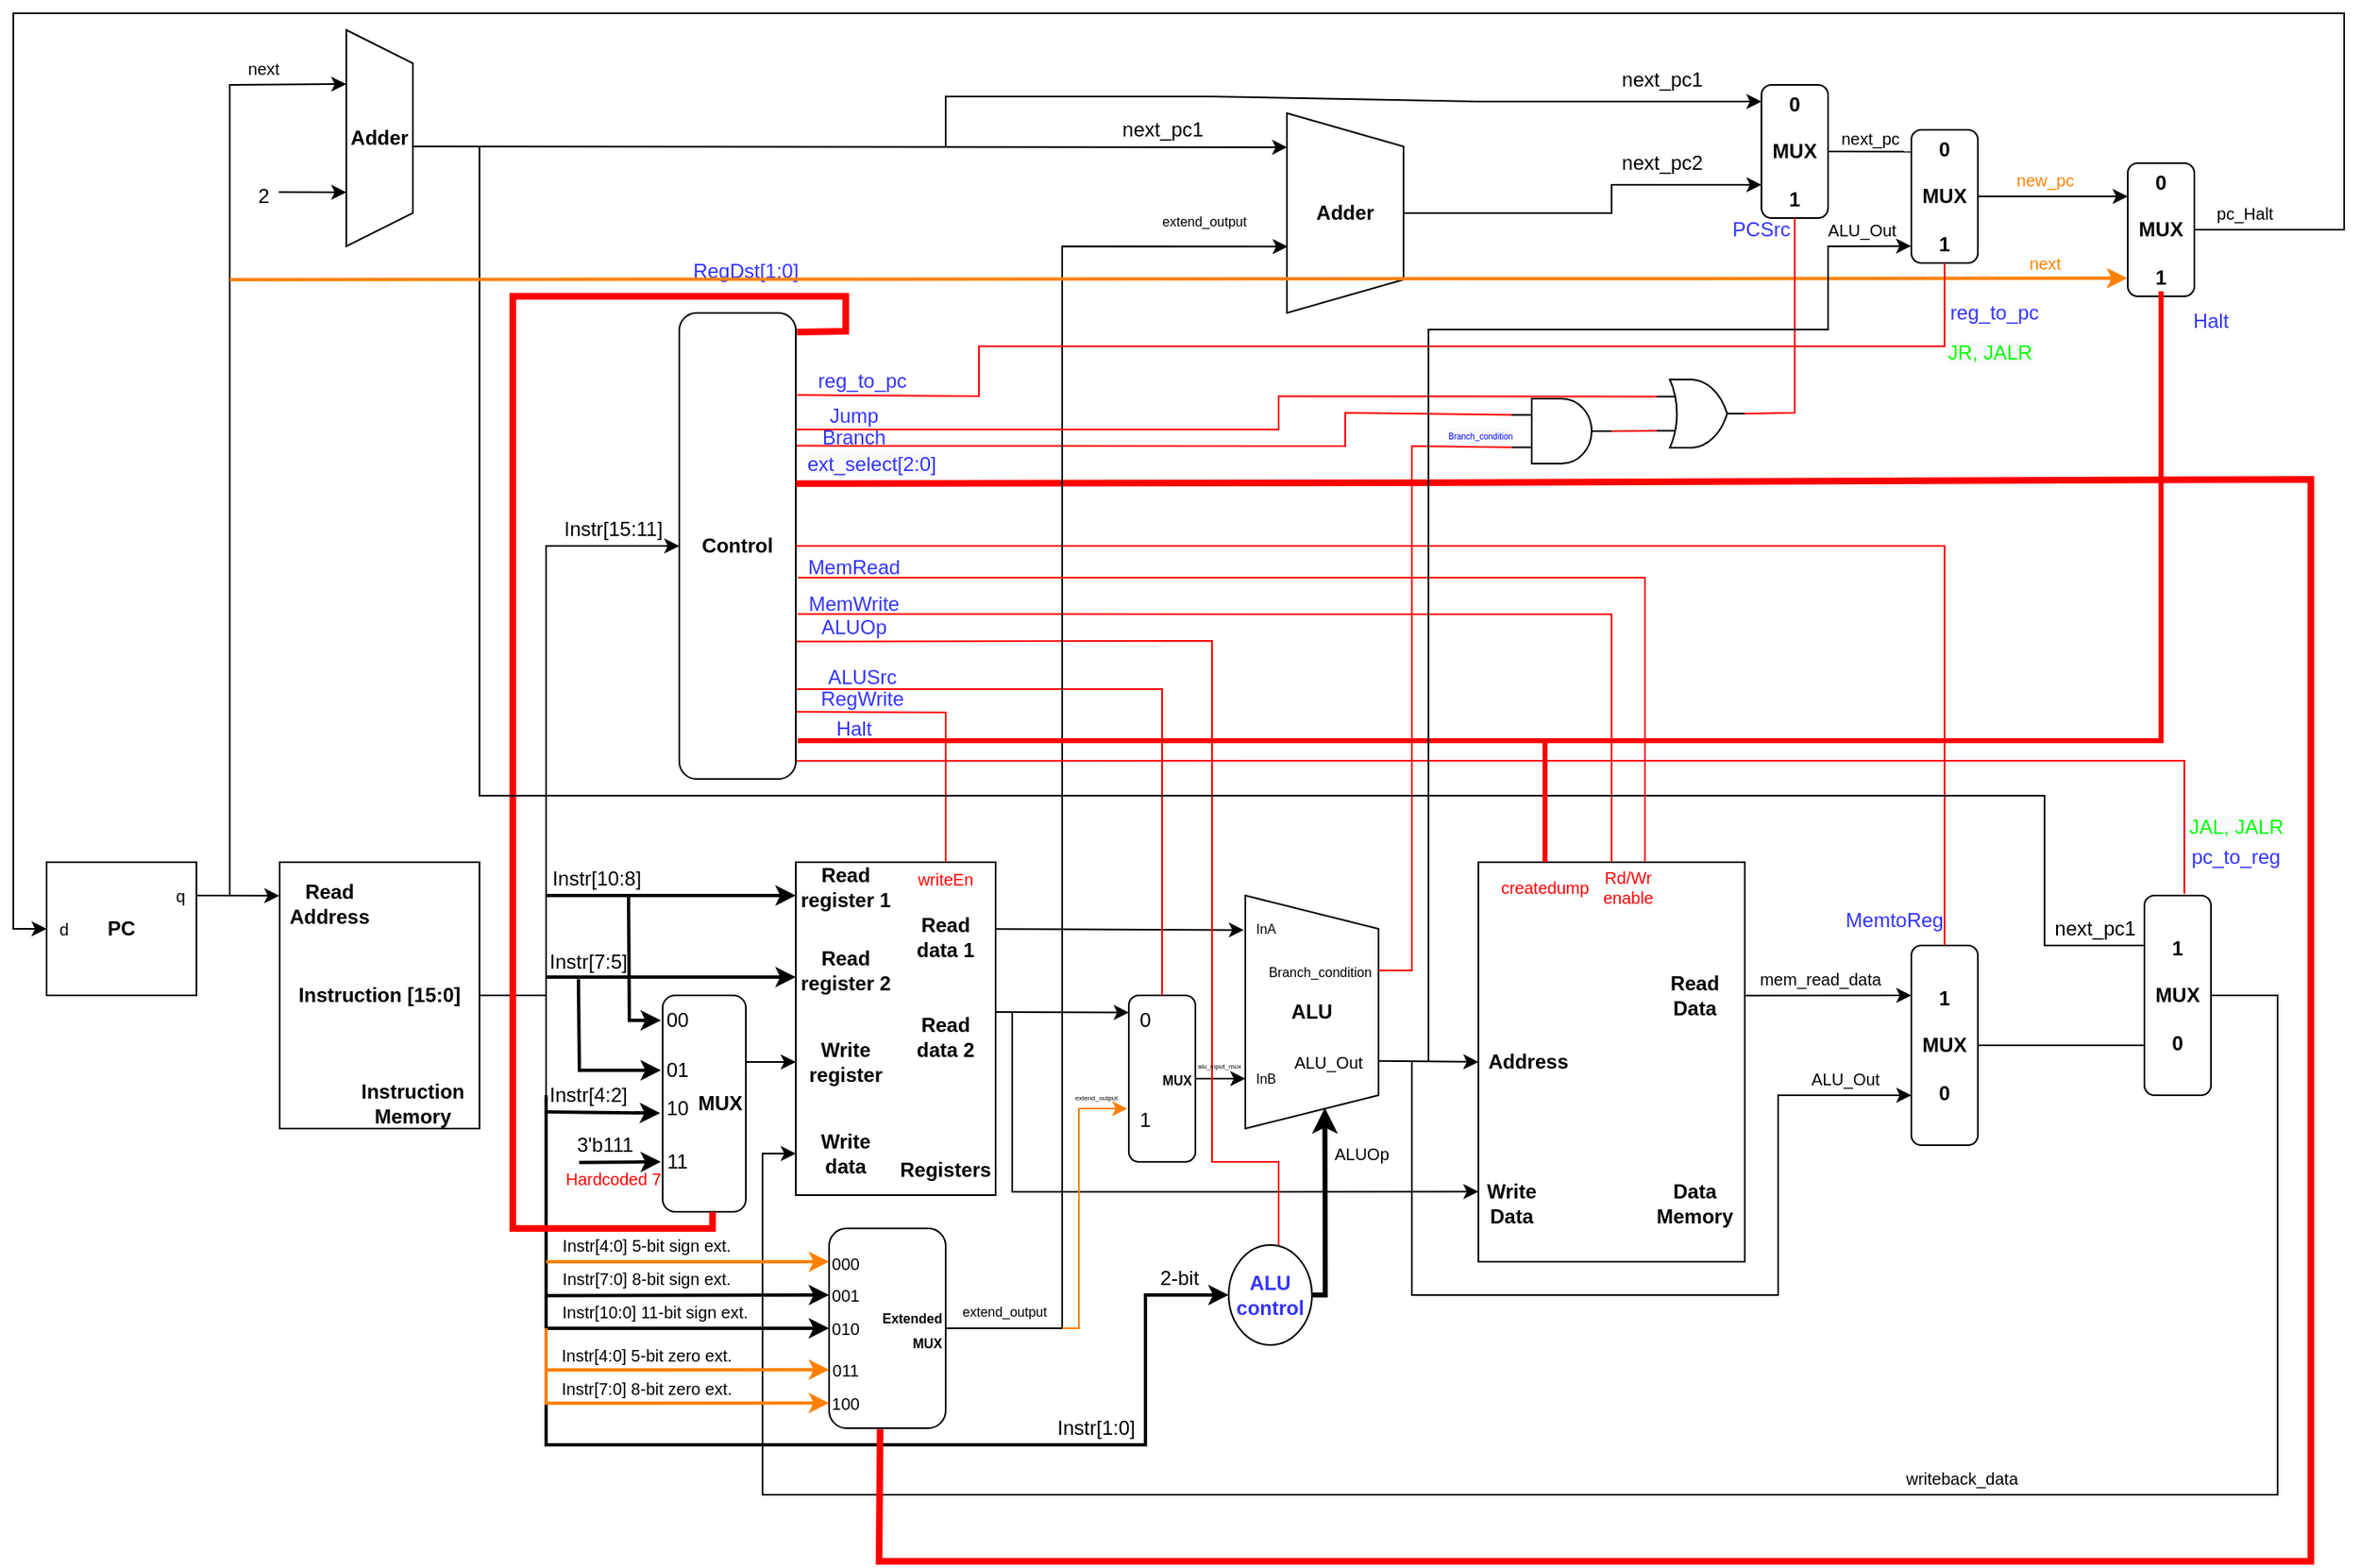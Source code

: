 <mxfile version="16.6.2" type="github">
  <diagram id="SkxraVbUGuq4kk6GJNFl" name="Page-1">
    <mxGraphModel dx="384" dy="334" grid="1" gridSize="10" guides="1" tooltips="1" connect="1" arrows="1" fold="1" page="1" pageScale="1" pageWidth="1654" pageHeight="2336" math="0" shadow="0">
      <root>
        <mxCell id="0" />
        <mxCell id="1" parent="0" />
        <mxCell id="D2aL-8vGZF4OzInYIoLL-1" value="&lt;b&gt;PC&lt;/b&gt;" style="rounded=0;whiteSpace=wrap;html=1;" parent="1" vertex="1">
          <mxGeometry x="60" y="530" width="90" height="80" as="geometry" />
        </mxCell>
        <mxCell id="D2aL-8vGZF4OzInYIoLL-2" value="&lt;b&gt;Instruction [15:0]&lt;/b&gt;" style="rounded=0;whiteSpace=wrap;html=1;" parent="1" vertex="1">
          <mxGeometry x="200" y="530" width="120" height="160" as="geometry" />
        </mxCell>
        <mxCell id="D2aL-8vGZF4OzInYIoLL-3" value="&lt;b&gt;Read Address&lt;/b&gt;" style="text;html=1;strokeColor=none;fillColor=none;align=center;verticalAlign=middle;whiteSpace=wrap;rounded=0;" parent="1" vertex="1">
          <mxGeometry x="200" y="540" width="60" height="30" as="geometry" />
        </mxCell>
        <mxCell id="D2aL-8vGZF4OzInYIoLL-5" value="" style="endArrow=classic;html=1;rounded=0;exitX=1;exitY=0.25;exitDx=0;exitDy=0;entryX=-0.002;entryY=0.126;entryDx=0;entryDy=0;entryPerimeter=0;" parent="1" source="D2aL-8vGZF4OzInYIoLL-1" target="D2aL-8vGZF4OzInYIoLL-2" edge="1">
          <mxGeometry width="50" height="50" relative="1" as="geometry">
            <mxPoint x="160" y="520" as="sourcePoint" />
            <mxPoint x="210" y="470" as="targetPoint" />
          </mxGeometry>
        </mxCell>
        <mxCell id="D2aL-8vGZF4OzInYIoLL-8" value="&lt;b&gt;Adder&lt;/b&gt;" style="shape=trapezoid;perimeter=trapezoidPerimeter;whiteSpace=wrap;html=1;fixedSize=1;direction=south;" parent="1" vertex="1">
          <mxGeometry x="240" y="30" width="40" height="130" as="geometry" />
        </mxCell>
        <mxCell id="D2aL-8vGZF4OzInYIoLL-10" value="" style="endArrow=classic;html=1;rounded=0;entryX=0.25;entryY=1;entryDx=0;entryDy=0;" parent="1" target="D2aL-8vGZF4OzInYIoLL-8" edge="1">
          <mxGeometry width="50" height="50" relative="1" as="geometry">
            <mxPoint x="170" y="550" as="sourcePoint" />
            <mxPoint x="200" y="60" as="targetPoint" />
            <Array as="points">
              <mxPoint x="170" y="63" />
            </Array>
          </mxGeometry>
        </mxCell>
        <mxCell id="D2aL-8vGZF4OzInYIoLL-11" value="" style="endArrow=classic;html=1;rounded=0;entryX=0.75;entryY=1;entryDx=0;entryDy=0;exitX=0.974;exitY=0.371;exitDx=0;exitDy=0;exitPerimeter=0;" parent="1" source="D2aL-8vGZF4OzInYIoLL-33" target="D2aL-8vGZF4OzInYIoLL-8" edge="1">
          <mxGeometry width="50" height="50" relative="1" as="geometry">
            <mxPoint x="200" y="140" as="sourcePoint" />
            <mxPoint x="240" y="90" as="targetPoint" />
          </mxGeometry>
        </mxCell>
        <mxCell id="D2aL-8vGZF4OzInYIoLL-13" value="&lt;b&gt;Adder&lt;/b&gt;" style="shape=trapezoid;perimeter=trapezoidPerimeter;whiteSpace=wrap;html=1;fixedSize=1;direction=south;" parent="1" vertex="1">
          <mxGeometry x="805" y="80" width="70" height="120" as="geometry" />
        </mxCell>
        <mxCell id="D2aL-8vGZF4OzInYIoLL-16" value="" style="rounded=0;whiteSpace=wrap;html=1;" parent="1" vertex="1">
          <mxGeometry x="510" y="530" width="120" height="200" as="geometry" />
        </mxCell>
        <mxCell id="D2aL-8vGZF4OzInYIoLL-20" value="" style="edgeStyle=orthogonalEdgeStyle;rounded=0;orthogonalLoop=1;jettySize=auto;html=1;" parent="1" source="D2aL-8vGZF4OzInYIoLL-19" edge="1">
          <mxGeometry relative="1" as="geometry">
            <mxPoint x="510" y="650" as="targetPoint" />
            <Array as="points">
              <mxPoint x="510" y="650" />
              <mxPoint x="510" y="650" />
            </Array>
          </mxGeometry>
        </mxCell>
        <mxCell id="D2aL-8vGZF4OzInYIoLL-19" value="&lt;b&gt;MUX&lt;/b&gt;" style="rounded=1;whiteSpace=wrap;html=1;align=right;" parent="1" vertex="1">
          <mxGeometry x="430" y="610" width="50" height="130" as="geometry" />
        </mxCell>
        <mxCell id="D2aL-8vGZF4OzInYIoLL-21" value="&lt;b&gt;Read&lt;br&gt;register 1&lt;/b&gt;" style="text;html=1;strokeColor=none;fillColor=none;align=center;verticalAlign=middle;whiteSpace=wrap;rounded=0;" parent="1" vertex="1">
          <mxGeometry x="510" y="530" width="60" height="30" as="geometry" />
        </mxCell>
        <mxCell id="D2aL-8vGZF4OzInYIoLL-22" value="&lt;b&gt;Read&lt;br&gt;register 2&lt;/b&gt;" style="text;html=1;strokeColor=none;fillColor=none;align=center;verticalAlign=middle;whiteSpace=wrap;rounded=0;" parent="1" vertex="1">
          <mxGeometry x="510" y="580" width="60" height="30" as="geometry" />
        </mxCell>
        <mxCell id="D2aL-8vGZF4OzInYIoLL-23" value="&lt;b&gt;Write&lt;br&gt;register&lt;/b&gt;" style="text;html=1;strokeColor=none;fillColor=none;align=center;verticalAlign=middle;whiteSpace=wrap;rounded=0;" parent="1" vertex="1">
          <mxGeometry x="510" y="635" width="60" height="30" as="geometry" />
        </mxCell>
        <mxCell id="D2aL-8vGZF4OzInYIoLL-24" value="&lt;b&gt;Write&lt;br&gt;data&lt;/b&gt;" style="text;html=1;strokeColor=none;fillColor=none;align=center;verticalAlign=middle;whiteSpace=wrap;rounded=0;" parent="1" vertex="1">
          <mxGeometry x="510" y="690" width="60" height="30" as="geometry" />
        </mxCell>
        <mxCell id="D2aL-8vGZF4OzInYIoLL-25" value="&lt;b&gt;Read&lt;br&gt;data 1&lt;/b&gt;" style="text;html=1;strokeColor=none;fillColor=none;align=center;verticalAlign=middle;whiteSpace=wrap;rounded=0;" parent="1" vertex="1">
          <mxGeometry x="570" y="560" width="60" height="30" as="geometry" />
        </mxCell>
        <mxCell id="D2aL-8vGZF4OzInYIoLL-26" value="&lt;b&gt;Read&lt;br&gt;data 2&lt;/b&gt;" style="text;html=1;strokeColor=none;fillColor=none;align=center;verticalAlign=middle;whiteSpace=wrap;rounded=0;" parent="1" vertex="1">
          <mxGeometry x="570" y="620" width="60" height="30" as="geometry" />
        </mxCell>
        <mxCell id="D2aL-8vGZF4OzInYIoLL-27" value="" style="endArrow=classic;html=1;rounded=0;strokeWidth=2;" parent="1" edge="1">
          <mxGeometry width="50" height="50" relative="1" as="geometry">
            <mxPoint x="360" y="599" as="sourcePoint" />
            <mxPoint x="510" y="599" as="targetPoint" />
          </mxGeometry>
        </mxCell>
        <mxCell id="D2aL-8vGZF4OzInYIoLL-29" value="" style="endArrow=classic;html=1;rounded=0;strokeWidth=2;" parent="1" edge="1">
          <mxGeometry width="50" height="50" relative="1" as="geometry">
            <mxPoint x="360" y="550" as="sourcePoint" />
            <mxPoint x="510" y="550" as="targetPoint" />
          </mxGeometry>
        </mxCell>
        <mxCell id="D2aL-8vGZF4OzInYIoLL-31" value="" style="endArrow=classic;html=1;rounded=0;exitX=0.407;exitY=1.011;exitDx=0;exitDy=0;exitPerimeter=0;entryX=0;entryY=0.5;entryDx=0;entryDy=0;strokeWidth=2;" parent="1" source="LbNy0hjY0bx5_HIMweCS-8" target="NXMQiPNKf7QnB8roLyeD-10" edge="1">
          <mxGeometry width="50" height="50" relative="1" as="geometry">
            <mxPoint x="381.02" y="599.16" as="sourcePoint" />
            <mxPoint x="420" y="623" as="targetPoint" />
            <Array as="points">
              <mxPoint x="380" y="655" />
            </Array>
          </mxGeometry>
        </mxCell>
        <mxCell id="D2aL-8vGZF4OzInYIoLL-32" value="" style="endArrow=classic;html=1;rounded=0;entryX=-0.023;entryY=0.629;entryDx=0;entryDy=0;strokeWidth=2;entryPerimeter=0;" parent="1" target="NXMQiPNKf7QnB8roLyeD-11" edge="1">
          <mxGeometry width="50" height="50" relative="1" as="geometry">
            <mxPoint x="360" y="680" as="sourcePoint" />
            <mxPoint x="420" y="656" as="targetPoint" />
          </mxGeometry>
        </mxCell>
        <mxCell id="D2aL-8vGZF4OzInYIoLL-33" value="2" style="text;html=1;align=center;verticalAlign=middle;resizable=0;points=[];autosize=1;strokeColor=none;fillColor=none;" parent="1" vertex="1">
          <mxGeometry x="180" y="120" width="20" height="20" as="geometry" />
        </mxCell>
        <mxCell id="D2aL-8vGZF4OzInYIoLL-34" value="&lt;b&gt;0&lt;br&gt;&lt;br&gt;MUX&lt;br&gt;&lt;br&gt;1&lt;/b&gt;" style="rounded=1;whiteSpace=wrap;html=1;" parent="1" vertex="1">
          <mxGeometry x="1090" y="63" width="40" height="80" as="geometry" />
        </mxCell>
        <mxCell id="D2aL-8vGZF4OzInYIoLL-36" value="" style="endArrow=classic;html=1;rounded=0;entryX=0;entryY=0.125;entryDx=0;entryDy=0;entryPerimeter=0;" parent="1" target="D2aL-8vGZF4OzInYIoLL-34" edge="1">
          <mxGeometry width="50" height="50" relative="1" as="geometry">
            <mxPoint x="600" y="100" as="sourcePoint" />
            <mxPoint x="950" y="90" as="targetPoint" />
            <Array as="points">
              <mxPoint x="600" y="70" />
              <mxPoint x="760" y="70" />
              <mxPoint x="920" y="73" />
            </Array>
          </mxGeometry>
        </mxCell>
        <mxCell id="D2aL-8vGZF4OzInYIoLL-37" value="" style="endArrow=classic;html=1;rounded=0;entryX=0;entryY=0.5;entryDx=0;entryDy=0;exitX=1;exitY=0.5;exitDx=0;exitDy=0;" parent="1" target="D2aL-8vGZF4OzInYIoLL-1" edge="1" source="MQp3RsD0YsZlzBBGH1kI-1">
          <mxGeometry width="50" height="50" relative="1" as="geometry">
            <mxPoint x="1140" y="120" as="sourcePoint" />
            <mxPoint x="180" y="30" as="targetPoint" />
            <Array as="points">
              <mxPoint x="1440" y="150" />
              <mxPoint x="1440" y="20" />
              <mxPoint x="1240" y="20" />
              <mxPoint x="1040" y="20" />
              <mxPoint x="920" y="20" />
              <mxPoint x="40" y="20" />
              <mxPoint x="40" y="240" />
              <mxPoint x="40" y="370" />
              <mxPoint x="40" y="570" />
            </Array>
          </mxGeometry>
        </mxCell>
        <mxCell id="D2aL-8vGZF4OzInYIoLL-39" value="" style="endArrow=none;html=1;rounded=0;" parent="1" edge="1">
          <mxGeometry width="50" height="50" relative="1" as="geometry">
            <mxPoint x="360" y="670" as="sourcePoint" />
            <mxPoint x="360" y="550" as="targetPoint" />
          </mxGeometry>
        </mxCell>
        <mxCell id="D2aL-8vGZF4OzInYIoLL-40" value="" style="endArrow=none;html=1;rounded=0;exitX=1;exitY=0.5;exitDx=0;exitDy=0;" parent="1" source="D2aL-8vGZF4OzInYIoLL-2" edge="1">
          <mxGeometry width="50" height="50" relative="1" as="geometry">
            <mxPoint x="330" y="760" as="sourcePoint" />
            <mxPoint x="360" y="610" as="targetPoint" />
          </mxGeometry>
        </mxCell>
        <mxCell id="D2aL-8vGZF4OzInYIoLL-41" value="" style="endArrow=classic;html=1;rounded=0;entryX=0;entryY=0.5;entryDx=0;entryDy=0;strokeWidth=2;" parent="1" target="ExOLx5gqNysL4AwfTSAP-21" edge="1">
          <mxGeometry width="50" height="50" relative="1" as="geometry">
            <mxPoint x="360" y="670" as="sourcePoint" />
            <mxPoint x="536.99" y="789.9" as="targetPoint" />
            <Array as="points">
              <mxPoint x="360" y="810" />
            </Array>
          </mxGeometry>
        </mxCell>
        <mxCell id="D2aL-8vGZF4OzInYIoLL-50" value="" style="edgeStyle=orthogonalEdgeStyle;rounded=0;orthogonalLoop=1;jettySize=auto;html=1;" parent="1" source="D2aL-8vGZF4OzInYIoLL-43" target="D2aL-8vGZF4OzInYIoLL-44" edge="1">
          <mxGeometry relative="1" as="geometry">
            <Array as="points">
              <mxPoint x="750" y="655" />
              <mxPoint x="750" y="655" />
            </Array>
          </mxGeometry>
        </mxCell>
        <mxCell id="D2aL-8vGZF4OzInYIoLL-43" value="&lt;div&gt;&lt;b&gt;&lt;font style=&quot;font-size: 8px&quot;&gt;MUX&lt;/font&gt;&lt;/b&gt;&lt;/div&gt;" style="rounded=1;whiteSpace=wrap;html=1;align=right;" parent="1" vertex="1">
          <mxGeometry x="710" y="610" width="40" height="100" as="geometry" />
        </mxCell>
        <mxCell id="D2aL-8vGZF4OzInYIoLL-44" value="&lt;b&gt;ALU&lt;/b&gt;" style="shape=trapezoid;perimeter=trapezoidPerimeter;whiteSpace=wrap;html=1;fixedSize=1;direction=south;" parent="1" vertex="1">
          <mxGeometry x="780" y="550" width="80" height="140" as="geometry" />
        </mxCell>
        <mxCell id="D2aL-8vGZF4OzInYIoLL-46" value="" style="endArrow=classic;html=1;rounded=0;exitX=1.006;exitY=0.303;exitDx=0;exitDy=0;exitPerimeter=0;entryX=0.148;entryY=1.011;entryDx=0;entryDy=0;entryPerimeter=0;" parent="1" target="D2aL-8vGZF4OzInYIoLL-44" edge="1">
          <mxGeometry width="50" height="50" relative="1" as="geometry">
            <mxPoint x="630.36" y="570.09" as="sourcePoint" />
            <mxPoint x="758" y="570" as="targetPoint" />
          </mxGeometry>
        </mxCell>
        <mxCell id="D2aL-8vGZF4OzInYIoLL-48" value="" style="endArrow=classic;html=1;rounded=0;entryX=0;entryY=0.103;entryDx=0;entryDy=0;exitX=1;exitY=0;exitDx=0;exitDy=0;entryPerimeter=0;" parent="1" source="D2aL-8vGZF4OzInYIoLL-26" target="D2aL-8vGZF4OzInYIoLL-43" edge="1">
          <mxGeometry width="50" height="50" relative="1" as="geometry">
            <mxPoint x="550" y="610" as="sourcePoint" />
            <mxPoint x="600" y="560" as="targetPoint" />
          </mxGeometry>
        </mxCell>
        <mxCell id="D2aL-8vGZF4OzInYIoLL-51" value="" style="rounded=0;whiteSpace=wrap;html=1;" parent="1" vertex="1">
          <mxGeometry x="920" y="530" width="160" height="240" as="geometry" />
        </mxCell>
        <mxCell id="D2aL-8vGZF4OzInYIoLL-53" value="" style="endArrow=classic;html=1;rounded=0;entryX=0;entryY=0.5;entryDx=0;entryDy=0;exitX=0.71;exitY=-0.004;exitDx=0;exitDy=0;exitPerimeter=0;" parent="1" source="D2aL-8vGZF4OzInYIoLL-44" target="D2aL-8vGZF4OzInYIoLL-51" edge="1">
          <mxGeometry width="50" height="50" relative="1" as="geometry">
            <mxPoint x="810" y="800" as="sourcePoint" />
            <mxPoint x="860" y="750" as="targetPoint" />
          </mxGeometry>
        </mxCell>
        <mxCell id="D2aL-8vGZF4OzInYIoLL-55" value="" style="endArrow=classic;html=1;rounded=0;entryX=0;entryY=0.833;entryDx=0;entryDy=0;entryPerimeter=0;" parent="1" edge="1">
          <mxGeometry width="50" height="50" relative="1" as="geometry">
            <mxPoint x="640" y="620" as="sourcePoint" />
            <mxPoint x="920" y="727.92" as="targetPoint" />
            <Array as="points">
              <mxPoint x="640" y="728" />
            </Array>
          </mxGeometry>
        </mxCell>
        <mxCell id="D2aL-8vGZF4OzInYIoLL-56" value="&lt;b&gt;1&lt;br&gt;&lt;br&gt;MUX&lt;br&gt;&lt;br&gt;0&lt;/b&gt;" style="rounded=1;whiteSpace=wrap;html=1;" parent="1" vertex="1">
          <mxGeometry x="1180" y="580" width="40" height="120" as="geometry" />
        </mxCell>
        <mxCell id="D2aL-8vGZF4OzInYIoLL-57" value="" style="endArrow=classic;html=1;rounded=0;exitX=1.004;exitY=0.334;exitDx=0;exitDy=0;exitPerimeter=0;entryX=0;entryY=0.25;entryDx=0;entryDy=0;" parent="1" source="D2aL-8vGZF4OzInYIoLL-51" target="D2aL-8vGZF4OzInYIoLL-56" edge="1">
          <mxGeometry width="50" height="50" relative="1" as="geometry">
            <mxPoint x="1110" y="570" as="sourcePoint" />
            <mxPoint x="1160" y="520" as="targetPoint" />
          </mxGeometry>
        </mxCell>
        <mxCell id="D2aL-8vGZF4OzInYIoLL-58" value="" style="endArrow=classic;html=1;rounded=0;entryX=0;entryY=0.75;entryDx=0;entryDy=0;" parent="1" edge="1" target="D2aL-8vGZF4OzInYIoLL-56">
          <mxGeometry width="50" height="50" relative="1" as="geometry">
            <mxPoint x="880" y="650" as="sourcePoint" />
            <mxPoint x="1120.0" y="670" as="targetPoint" />
            <Array as="points">
              <mxPoint x="880" y="790" />
              <mxPoint x="1100" y="790" />
              <mxPoint x="1100" y="670" />
            </Array>
          </mxGeometry>
        </mxCell>
        <mxCell id="D2aL-8vGZF4OzInYIoLL-59" value="&lt;font color=&quot;#3333ff&quot;&gt;&lt;b&gt;ALU&lt;br&gt;control&lt;/b&gt;&lt;/font&gt;" style="ellipse;whiteSpace=wrap;html=1;" parent="1" vertex="1">
          <mxGeometry x="770" y="760" width="50" height="60" as="geometry" />
        </mxCell>
        <mxCell id="D2aL-8vGZF4OzInYIoLL-60" value="" style="endArrow=classic;html=1;rounded=0;entryX=0;entryY=0.5;entryDx=0;entryDy=0;strokeWidth=2;" parent="1" target="D2aL-8vGZF4OzInYIoLL-59" edge="1">
          <mxGeometry width="50" height="50" relative="1" as="geometry">
            <mxPoint x="360" y="860" as="sourcePoint" />
            <mxPoint x="590" y="840" as="targetPoint" />
            <Array as="points">
              <mxPoint x="360" y="850" />
              <mxPoint x="360" y="880" />
              <mxPoint x="720" y="880" />
              <mxPoint x="720" y="790" />
            </Array>
          </mxGeometry>
        </mxCell>
        <mxCell id="D2aL-8vGZF4OzInYIoLL-61" value="" style="endArrow=classic;html=1;rounded=0;exitX=1;exitY=0.5;exitDx=0;exitDy=0;entryX=0.911;entryY=0.403;entryDx=0;entryDy=0;entryPerimeter=0;strokeWidth=3;" parent="1" source="D2aL-8vGZF4OzInYIoLL-59" target="D2aL-8vGZF4OzInYIoLL-44" edge="1">
          <mxGeometry width="50" height="50" relative="1" as="geometry">
            <mxPoint x="800" y="900" as="sourcePoint" />
            <mxPoint x="850" y="850" as="targetPoint" />
            <Array as="points">
              <mxPoint x="828" y="790" />
            </Array>
          </mxGeometry>
        </mxCell>
        <mxCell id="D2aL-8vGZF4OzInYIoLL-65" value="&lt;b&gt;Registers&lt;/b&gt;" style="text;html=1;strokeColor=none;fillColor=none;align=center;verticalAlign=middle;whiteSpace=wrap;rounded=0;" parent="1" vertex="1">
          <mxGeometry x="570" y="700" width="60" height="30" as="geometry" />
        </mxCell>
        <mxCell id="D2aL-8vGZF4OzInYIoLL-71" value="&lt;font color=&quot;#3333ff&quot;&gt;RegDst[1:0]&lt;/font&gt;" style="text;html=1;strokeColor=none;fillColor=none;align=center;verticalAlign=middle;whiteSpace=wrap;rounded=0;" parent="1" vertex="1">
          <mxGeometry x="450" y="160" width="60" height="30" as="geometry" />
        </mxCell>
        <mxCell id="D2aL-8vGZF4OzInYIoLL-77" value="&lt;font color=&quot;#3333ff&quot;&gt;MemtoReg&lt;/font&gt;" style="text;html=1;strokeColor=none;fillColor=none;align=center;verticalAlign=middle;whiteSpace=wrap;rounded=0;" parent="1" vertex="1">
          <mxGeometry x="1140" y="550" width="60" height="30" as="geometry" />
        </mxCell>
        <mxCell id="D2aL-8vGZF4OzInYIoLL-81" value="" style="endArrow=classic;html=1;rounded=0;fontColor=#3333FF;entryX=0;entryY=0.5;entryDx=0;entryDy=0;exitX=1;exitY=0.5;exitDx=0;exitDy=0;" parent="1" source="NXMQiPNKf7QnB8roLyeD-17" target="D2aL-8vGZF4OzInYIoLL-24" edge="1">
          <mxGeometry width="50" height="50" relative="1" as="geometry">
            <mxPoint x="410" y="950" as="sourcePoint" />
            <mxPoint x="460" y="900" as="targetPoint" />
            <Array as="points">
              <mxPoint x="1400" y="610" />
              <mxPoint x="1400" y="910" />
              <mxPoint x="840" y="910" />
              <mxPoint x="490" y="910" />
              <mxPoint x="490" y="705" />
            </Array>
          </mxGeometry>
        </mxCell>
        <mxCell id="D2aL-8vGZF4OzInYIoLL-82" value="&lt;font color=&quot;#000000&quot;&gt;&lt;font style=&quot;font-size: 8px&quot;&gt;Branch_condition&lt;/font&gt;&lt;br&gt;&lt;/font&gt;" style="text;html=1;strokeColor=none;fillColor=none;align=center;verticalAlign=middle;whiteSpace=wrap;rounded=0;fontColor=#3333FF;" parent="1" vertex="1">
          <mxGeometry x="790" y="580" width="70" height="30" as="geometry" />
        </mxCell>
        <mxCell id="D2aL-8vGZF4OzInYIoLL-83" value="&lt;font color=&quot;#000000&quot;&gt;&lt;font style=&quot;font-size: 10px&quot;&gt;ALU_Out&lt;/font&gt;&lt;br&gt;&lt;/font&gt;" style="text;html=1;strokeColor=none;fillColor=none;align=center;verticalAlign=middle;whiteSpace=wrap;rounded=0;fontColor=#3333FF;" parent="1" vertex="1">
          <mxGeometry x="810" y="635" width="40" height="30" as="geometry" />
        </mxCell>
        <mxCell id="D2aL-8vGZF4OzInYIoLL-84" value="&lt;font color=&quot;#000000&quot;&gt;&lt;b&gt;Address&lt;/b&gt;&lt;br&gt;&lt;/font&gt;" style="text;html=1;strokeColor=none;fillColor=none;align=center;verticalAlign=middle;whiteSpace=wrap;rounded=0;fontColor=#3333FF;" parent="1" vertex="1">
          <mxGeometry x="920" y="635" width="60" height="30" as="geometry" />
        </mxCell>
        <mxCell id="D2aL-8vGZF4OzInYIoLL-85" value="&lt;b&gt;Data&lt;br&gt;Memory&lt;/b&gt;" style="text;html=1;strokeColor=none;fillColor=none;align=center;verticalAlign=middle;whiteSpace=wrap;rounded=0;fontColor=#000000;" parent="1" vertex="1">
          <mxGeometry x="1020" y="720" width="60" height="30" as="geometry" />
        </mxCell>
        <mxCell id="D2aL-8vGZF4OzInYIoLL-86" value="&lt;b&gt;Instruction&lt;br&gt;Memory&lt;/b&gt;" style="text;html=1;strokeColor=none;fillColor=none;align=center;verticalAlign=middle;whiteSpace=wrap;rounded=0;fontColor=#000000;" parent="1" vertex="1">
          <mxGeometry x="250" y="660" width="60" height="30" as="geometry" />
        </mxCell>
        <mxCell id="D2aL-8vGZF4OzInYIoLL-87" value="&lt;font color=&quot;#000000&quot;&gt;&lt;b&gt;Read&lt;br&gt;Data&lt;/b&gt;&lt;br&gt;&lt;/font&gt;" style="text;html=1;strokeColor=none;fillColor=none;align=center;verticalAlign=middle;whiteSpace=wrap;rounded=0;fontColor=#3333FF;" parent="1" vertex="1">
          <mxGeometry x="1020" y="595" width="60" height="30" as="geometry" />
        </mxCell>
        <mxCell id="D2aL-8vGZF4OzInYIoLL-88" value="&lt;font color=&quot;#000000&quot;&gt;&lt;b&gt;Write&lt;br&gt;Data&lt;/b&gt;&lt;br&gt;&lt;/font&gt;" style="text;html=1;strokeColor=none;fillColor=none;align=center;verticalAlign=middle;whiteSpace=wrap;rounded=0;fontColor=#3333FF;" parent="1" vertex="1">
          <mxGeometry x="910" y="720" width="60" height="30" as="geometry" />
        </mxCell>
        <mxCell id="LbNy0hjY0bx5_HIMweCS-1" value="Instr[15:11]" style="text;html=1;align=center;verticalAlign=middle;resizable=0;points=[];autosize=1;strokeColor=none;fillColor=none;" parent="1" vertex="1">
          <mxGeometry x="365" y="320" width="70" height="20" as="geometry" />
        </mxCell>
        <mxCell id="LbNy0hjY0bx5_HIMweCS-6" value="" style="endArrow=classic;html=1;rounded=0;entryX=0;entryY=0.5;entryDx=0;entryDy=0;" parent="1" target="LbNy0hjY0bx5_HIMweCS-18" edge="1">
          <mxGeometry width="50" height="50" relative="1" as="geometry">
            <mxPoint x="360" y="550" as="sourcePoint" />
            <mxPoint x="460.0" y="340" as="targetPoint" />
            <Array as="points">
              <mxPoint x="360" y="340" />
            </Array>
          </mxGeometry>
        </mxCell>
        <mxCell id="LbNy0hjY0bx5_HIMweCS-7" value="Instr[10:8]" style="text;html=1;align=center;verticalAlign=middle;resizable=0;points=[];autosize=1;strokeColor=none;fillColor=none;" parent="1" vertex="1">
          <mxGeometry x="355" y="530" width="70" height="20" as="geometry" />
        </mxCell>
        <mxCell id="LbNy0hjY0bx5_HIMweCS-8" value="Instr[7:5]" style="text;html=1;align=center;verticalAlign=middle;resizable=0;points=[];autosize=1;strokeColor=none;fillColor=none;" parent="1" vertex="1">
          <mxGeometry x="355" y="580" width="60" height="20" as="geometry" />
        </mxCell>
        <mxCell id="LbNy0hjY0bx5_HIMweCS-9" value="Instr[4:2]" style="text;html=1;align=center;verticalAlign=middle;resizable=0;points=[];autosize=1;strokeColor=none;fillColor=none;" parent="1" vertex="1">
          <mxGeometry x="355" y="660" width="60" height="20" as="geometry" />
        </mxCell>
        <mxCell id="LbNy0hjY0bx5_HIMweCS-10" value="&lt;font style=&quot;font-size: 10px&quot;&gt;Instr[10:0] 11-bit sign ext.&lt;/font&gt;" style="text;html=1;align=center;verticalAlign=middle;resizable=0;points=[];autosize=1;strokeColor=none;fillColor=none;" parent="1" vertex="1">
          <mxGeometry x="360" y="790" width="130" height="20" as="geometry" />
        </mxCell>
        <mxCell id="LbNy0hjY0bx5_HIMweCS-11" value="" style="verticalLabelPosition=bottom;shadow=0;dashed=0;align=center;html=1;verticalAlign=top;shape=mxgraph.electrical.logic_gates.logic_gate;operation=and;" parent="1" vertex="1">
          <mxGeometry x="940" y="251.5" width="60" height="39" as="geometry" />
        </mxCell>
        <mxCell id="LbNy0hjY0bx5_HIMweCS-13" value="" style="endArrow=none;html=1;rounded=0;exitX=1;exitY=0.5;exitDx=0;exitDy=0;strokeColor=#FF0000;entryX=0;entryY=0.75;entryDx=0;entryDy=0;entryPerimeter=0;" parent="1" source="D2aL-8vGZF4OzInYIoLL-82" target="LbNy0hjY0bx5_HIMweCS-11" edge="1">
          <mxGeometry width="50" height="50" relative="1" as="geometry">
            <mxPoint x="850" y="320" as="sourcePoint" />
            <mxPoint x="890" y="263" as="targetPoint" />
            <Array as="points">
              <mxPoint x="880" y="595" />
              <mxPoint x="880" y="280" />
            </Array>
          </mxGeometry>
        </mxCell>
        <mxCell id="LbNy0hjY0bx5_HIMweCS-17" value="" style="endArrow=none;html=1;rounded=0;strokeColor=#FF0000;entryX=0;entryY=0.25;entryDx=0;entryDy=0;entryPerimeter=0;exitX=0.999;exitY=0.285;exitDx=0;exitDy=0;exitPerimeter=0;" parent="1" source="LbNy0hjY0bx5_HIMweCS-18" target="LbNy0hjY0bx5_HIMweCS-11" edge="1">
          <mxGeometry width="50" height="50" relative="1" as="geometry">
            <mxPoint x="510" y="243" as="sourcePoint" />
            <mxPoint x="810" y="270" as="targetPoint" />
            <Array as="points">
              <mxPoint x="840" y="280" />
              <mxPoint x="840" y="260" />
            </Array>
          </mxGeometry>
        </mxCell>
        <mxCell id="LbNy0hjY0bx5_HIMweCS-18" value="&lt;b&gt;Control&lt;/b&gt;" style="rounded=1;whiteSpace=wrap;html=1;" parent="1" vertex="1">
          <mxGeometry x="440" y="200" width="70" height="280" as="geometry" />
        </mxCell>
        <mxCell id="LbNy0hjY0bx5_HIMweCS-19" value="&lt;font color=&quot;#3333ff&quot;&gt;Branch&lt;/font&gt;" style="text;html=1;strokeColor=none;fillColor=none;align=center;verticalAlign=middle;whiteSpace=wrap;rounded=0;" parent="1" vertex="1">
          <mxGeometry x="515" y="265" width="60" height="20" as="geometry" />
        </mxCell>
        <mxCell id="LbNy0hjY0bx5_HIMweCS-21" value="&lt;font color=&quot;#3333ff&quot;&gt;MemRead&lt;/font&gt;" style="text;html=1;strokeColor=none;fillColor=none;align=center;verticalAlign=middle;whiteSpace=wrap;rounded=0;" parent="1" vertex="1">
          <mxGeometry x="515" y="338" width="60" height="30" as="geometry" />
        </mxCell>
        <mxCell id="LbNy0hjY0bx5_HIMweCS-24" value="&lt;font color=&quot;#3333ff&quot;&gt;ALUOp&lt;/font&gt;" style="text;html=1;strokeColor=none;fillColor=none;align=center;verticalAlign=middle;whiteSpace=wrap;rounded=0;" parent="1" vertex="1">
          <mxGeometry x="515" y="374" width="60" height="30" as="geometry" />
        </mxCell>
        <mxCell id="LbNy0hjY0bx5_HIMweCS-26" value="" style="endArrow=none;html=1;rounded=0;strokeColor=#FF0000;exitX=1.005;exitY=0.705;exitDx=0;exitDy=0;exitPerimeter=0;" parent="1" source="LbNy0hjY0bx5_HIMweCS-18" edge="1">
          <mxGeometry width="50" height="50" relative="1" as="geometry">
            <mxPoint x="570" y="420" as="sourcePoint" />
            <mxPoint x="800" y="760" as="targetPoint" />
            <Array as="points">
              <mxPoint x="760" y="397" />
              <mxPoint x="760" y="710" />
              <mxPoint x="800" y="710" />
              <mxPoint x="800" y="750" />
            </Array>
          </mxGeometry>
        </mxCell>
        <mxCell id="LbNy0hjY0bx5_HIMweCS-27" value="&lt;font color=&quot;#3333ff&quot;&gt;MemWrite&lt;/font&gt;" style="text;html=1;strokeColor=none;fillColor=none;align=center;verticalAlign=middle;whiteSpace=wrap;rounded=0;" parent="1" vertex="1">
          <mxGeometry x="515" y="360" width="60" height="30" as="geometry" />
        </mxCell>
        <mxCell id="LbNy0hjY0bx5_HIMweCS-28" value="" style="endArrow=none;html=1;rounded=0;strokeColor=#FF0000;entryX=0.5;entryY=0;entryDx=0;entryDy=0;exitX=1.016;exitY=0.646;exitDx=0;exitDy=0;exitPerimeter=0;" parent="1" source="LbNy0hjY0bx5_HIMweCS-18" target="D2aL-8vGZF4OzInYIoLL-51" edge="1">
          <mxGeometry width="50" height="50" relative="1" as="geometry">
            <mxPoint x="530" y="370" as="sourcePoint" />
            <mxPoint x="970" y="370" as="targetPoint" />
            <Array as="points">
              <mxPoint x="1000" y="381" />
            </Array>
          </mxGeometry>
        </mxCell>
        <mxCell id="LbNy0hjY0bx5_HIMweCS-29" value="&lt;font color=&quot;#3333ff&quot;&gt;ALUSrc&lt;/font&gt;" style="text;html=1;strokeColor=none;fillColor=none;align=center;verticalAlign=middle;whiteSpace=wrap;rounded=0;" parent="1" vertex="1">
          <mxGeometry x="520" y="404" width="60" height="30" as="geometry" />
        </mxCell>
        <mxCell id="LbNy0hjY0bx5_HIMweCS-31" value="" style="endArrow=none;html=1;rounded=0;strokeColor=#FF0000;exitX=1.01;exitY=0.807;exitDx=0;exitDy=0;entryX=0.5;entryY=0;entryDx=0;entryDy=0;strokeWidth=1;exitPerimeter=0;" parent="1" source="LbNy0hjY0bx5_HIMweCS-18" target="D2aL-8vGZF4OzInYIoLL-43" edge="1">
          <mxGeometry width="50" height="50" relative="1" as="geometry">
            <mxPoint x="540" y="460" as="sourcePoint" />
            <mxPoint x="590" y="410" as="targetPoint" />
            <Array as="points">
              <mxPoint x="730" y="426" />
            </Array>
          </mxGeometry>
        </mxCell>
        <mxCell id="LbNy0hjY0bx5_HIMweCS-32" value="" style="endArrow=none;html=1;rounded=0;strokeColor=#FF0000;exitX=1.006;exitY=0.856;exitDx=0;exitDy=0;exitPerimeter=0;entryX=0.75;entryY=0;entryDx=0;entryDy=0;" parent="1" source="LbNy0hjY0bx5_HIMweCS-18" target="D2aL-8vGZF4OzInYIoLL-16" edge="1">
          <mxGeometry width="50" height="50" relative="1" as="geometry">
            <mxPoint x="570" y="480" as="sourcePoint" />
            <mxPoint x="620" y="430" as="targetPoint" />
            <Array as="points">
              <mxPoint x="600" y="440" />
              <mxPoint x="600" y="480" />
            </Array>
          </mxGeometry>
        </mxCell>
        <mxCell id="LbNy0hjY0bx5_HIMweCS-34" value="&lt;font color=&quot;#3333ff&quot;&gt;RegWrite&lt;/font&gt;" style="text;html=1;strokeColor=none;fillColor=none;align=center;verticalAlign=middle;whiteSpace=wrap;rounded=0;" parent="1" vertex="1">
          <mxGeometry x="520" y="417" width="60" height="30" as="geometry" />
        </mxCell>
        <mxCell id="LbNy0hjY0bx5_HIMweCS-35" value="" style="endArrow=none;html=1;rounded=0;strokeColor=#FF0000;entryX=1.01;entryY=0.041;entryDx=0;entryDy=0;entryPerimeter=0;strokeWidth=4;" parent="1" target="LbNy0hjY0bx5_HIMweCS-18" edge="1">
          <mxGeometry width="50" height="50" relative="1" as="geometry">
            <mxPoint x="460" y="740" as="sourcePoint" />
            <mxPoint x="370" y="200" as="targetPoint" />
            <Array as="points">
              <mxPoint x="460" y="750" />
              <mxPoint x="340" y="750" />
              <mxPoint x="340" y="190" />
              <mxPoint x="430" y="190" />
              <mxPoint x="540" y="190" />
              <mxPoint x="540" y="211" />
            </Array>
          </mxGeometry>
        </mxCell>
        <mxCell id="LbNy0hjY0bx5_HIMweCS-36" value="" style="endArrow=none;html=1;rounded=0;strokeColor=#FF0000;exitX=1;exitY=0.5;exitDx=0;exitDy=0;entryX=0.5;entryY=0;entryDx=0;entryDy=0;" parent="1" source="LbNy0hjY0bx5_HIMweCS-18" target="D2aL-8vGZF4OzInYIoLL-56" edge="1">
          <mxGeometry width="50" height="50" relative="1" as="geometry">
            <mxPoint x="720" y="350" as="sourcePoint" />
            <mxPoint x="770" y="300" as="targetPoint" />
            <Array as="points">
              <mxPoint x="1200" y="340" />
            </Array>
          </mxGeometry>
        </mxCell>
        <mxCell id="LbNy0hjY0bx5_HIMweCS-37" value="&lt;font color=&quot;#3333ff&quot;&gt;PCSrc&lt;/font&gt;" style="text;html=1;strokeColor=none;fillColor=none;align=center;verticalAlign=middle;whiteSpace=wrap;rounded=0;" parent="1" vertex="1">
          <mxGeometry x="1060" y="135" width="60" height="30" as="geometry" />
        </mxCell>
        <mxCell id="LbNy0hjY0bx5_HIMweCS-38" value="Instr[1:0]" style="text;html=1;align=center;verticalAlign=middle;resizable=0;points=[];autosize=1;strokeColor=none;fillColor=none;" parent="1" vertex="1">
          <mxGeometry x="660" y="860" width="60" height="20" as="geometry" />
        </mxCell>
        <mxCell id="ExOLx5gqNysL4AwfTSAP-6" value="" style="endArrow=none;html=1;rounded=0;strokeColor=#FF0000;exitX=1.001;exitY=0.366;exitDx=0;exitDy=0;entryX=0.438;entryY=1.005;entryDx=0;entryDy=0;strokeWidth=4;entryPerimeter=0;exitPerimeter=0;" parent="1" source="LbNy0hjY0bx5_HIMweCS-18" target="ExOLx5gqNysL4AwfTSAP-18" edge="1">
          <mxGeometry width="50" height="50" relative="1" as="geometry">
            <mxPoint x="512.47" y="260.48" as="sourcePoint" />
            <mxPoint x="562.29" y="850.1" as="targetPoint" />
            <Array as="points">
              <mxPoint x="880" y="302" />
              <mxPoint x="1420" y="300" />
              <mxPoint x="1420" y="950" />
              <mxPoint x="810" y="950" />
              <mxPoint x="560" y="950" />
            </Array>
          </mxGeometry>
        </mxCell>
        <mxCell id="ExOLx5gqNysL4AwfTSAP-7" value="&lt;span style=&quot;color: rgb(51 , 51 , 255) ; font-family: &amp;#34;helvetica&amp;#34; ; font-size: 12px ; font-style: normal ; font-weight: 400 ; letter-spacing: normal ; text-align: center ; text-indent: 0px ; text-transform: none ; word-spacing: 0px ; background-color: rgb(248 , 249 , 250) ; display: inline ; float: none&quot;&gt;ext_select[2:0]&lt;/span&gt;" style="text;whiteSpace=wrap;html=1;" parent="1" vertex="1">
          <mxGeometry x="515" y="277" width="100" height="28" as="geometry" />
        </mxCell>
        <mxCell id="ExOLx5gqNysL4AwfTSAP-8" value="" style="endArrow=classic;html=1;rounded=0;strokeColor=#000000;exitX=1;exitY=0.5;exitDx=0;exitDy=0;entryX=0.668;entryY=0.993;entryDx=0;entryDy=0;entryPerimeter=0;" parent="1" source="ExOLx5gqNysL4AwfTSAP-21" target="D2aL-8vGZF4OzInYIoLL-13" edge="1">
          <mxGeometry width="50" height="50" relative="1" as="geometry">
            <mxPoint x="599.78" y="835.311" as="sourcePoint" />
            <mxPoint x="740" y="160.0" as="targetPoint" />
            <Array as="points">
              <mxPoint x="670" y="810" />
              <mxPoint x="670" y="160" />
            </Array>
          </mxGeometry>
        </mxCell>
        <mxCell id="ExOLx5gqNysL4AwfTSAP-16" value="2-bit" style="text;html=1;align=center;verticalAlign=middle;resizable=0;points=[];autosize=1;strokeColor=none;fillColor=none;" parent="1" vertex="1">
          <mxGeometry x="720" y="770" width="40" height="20" as="geometry" />
        </mxCell>
        <mxCell id="ExOLx5gqNysL4AwfTSAP-18" value="&lt;font style=&quot;font-size: 8px&quot;&gt;&lt;b&gt;Extended&lt;br&gt;MUX&lt;/b&gt;&lt;/font&gt;" style="rounded=1;whiteSpace=wrap;html=1;align=right;" parent="1" vertex="1">
          <mxGeometry x="530" y="750" width="70" height="120" as="geometry" />
        </mxCell>
        <mxCell id="ExOLx5gqNysL4AwfTSAP-19" value="000" style="text;html=1;strokeColor=none;fillColor=none;align=center;verticalAlign=middle;whiteSpace=wrap;rounded=0;fontSize=10;" parent="1" vertex="1">
          <mxGeometry x="530" y="756" width="20" height="30" as="geometry" />
        </mxCell>
        <mxCell id="ExOLx5gqNysL4AwfTSAP-21" value="010" style="text;html=1;strokeColor=none;fillColor=none;align=center;verticalAlign=middle;whiteSpace=wrap;rounded=0;fontSize=10;" parent="1" vertex="1">
          <mxGeometry x="530" y="795" width="20" height="30" as="geometry" />
        </mxCell>
        <mxCell id="NXMQiPNKf7QnB8roLyeD-3" value="&lt;font color=&quot;#3333ff&quot;&gt;Halt&lt;/font&gt;" style="text;html=1;strokeColor=none;fillColor=none;align=center;verticalAlign=middle;whiteSpace=wrap;rounded=0;" parent="1" vertex="1">
          <mxGeometry x="515" y="435" width="60" height="30" as="geometry" />
        </mxCell>
        <mxCell id="NXMQiPNKf7QnB8roLyeD-9" value="00" style="text;html=1;strokeColor=none;fillColor=none;align=center;verticalAlign=middle;whiteSpace=wrap;rounded=0;" parent="1" vertex="1">
          <mxGeometry x="429" y="610" width="20" height="30" as="geometry" />
        </mxCell>
        <mxCell id="NXMQiPNKf7QnB8roLyeD-10" value="01" style="text;html=1;strokeColor=none;fillColor=none;align=center;verticalAlign=middle;whiteSpace=wrap;rounded=0;" parent="1" vertex="1">
          <mxGeometry x="429" y="640" width="20" height="30" as="geometry" />
        </mxCell>
        <mxCell id="NXMQiPNKf7QnB8roLyeD-11" value="10" style="text;html=1;strokeColor=none;fillColor=none;align=center;verticalAlign=middle;whiteSpace=wrap;rounded=0;" parent="1" vertex="1">
          <mxGeometry x="429" y="665" width="20" height="25" as="geometry" />
        </mxCell>
        <mxCell id="NXMQiPNKf7QnB8roLyeD-12" value="11" style="text;html=1;strokeColor=none;fillColor=none;align=center;verticalAlign=middle;whiteSpace=wrap;rounded=0;" parent="1" vertex="1">
          <mxGeometry x="429" y="695" width="20" height="30" as="geometry" />
        </mxCell>
        <mxCell id="NXMQiPNKf7QnB8roLyeD-13" value="" style="endArrow=classic;html=1;rounded=0;strokeColor=#000000;strokeWidth=2;exitX=0.779;exitY=1.017;exitDx=0;exitDy=0;exitPerimeter=0;entryX=0;entryY=0.5;entryDx=0;entryDy=0;" parent="1" source="LbNy0hjY0bx5_HIMweCS-7" target="NXMQiPNKf7QnB8roLyeD-9" edge="1">
          <mxGeometry width="50" height="50" relative="1" as="geometry">
            <mxPoint x="190" y="790" as="sourcePoint" />
            <mxPoint x="240" y="740" as="targetPoint" />
            <Array as="points">
              <mxPoint x="410" y="625" />
            </Array>
          </mxGeometry>
        </mxCell>
        <mxCell id="NXMQiPNKf7QnB8roLyeD-14" value="" style="endArrow=classic;html=1;rounded=0;strokeColor=#000000;strokeWidth=2;entryX=0;entryY=0.5;entryDx=0;entryDy=0;exitX=0.197;exitY=1.016;exitDx=0;exitDy=0;exitPerimeter=0;" parent="1" source="bKxfih46J8nIkiuhWBqr-15" target="NXMQiPNKf7QnB8roLyeD-12" edge="1">
          <mxGeometry width="50" height="50" relative="1" as="geometry">
            <mxPoint x="370" y="710" as="sourcePoint" />
            <mxPoint x="250" y="720" as="targetPoint" />
          </mxGeometry>
        </mxCell>
        <mxCell id="NXMQiPNKf7QnB8roLyeD-16" value="&lt;font color=&quot;#ff0000&quot; style=&quot;font-size: 10px&quot;&gt;Hardcoded 7&lt;/font&gt;" style="text;html=1;align=center;verticalAlign=middle;resizable=0;points=[];autosize=1;strokeColor=none;fillColor=none;" parent="1" vertex="1">
          <mxGeometry x="365" y="710" width="70" height="20" as="geometry" />
        </mxCell>
        <mxCell id="NXMQiPNKf7QnB8roLyeD-17" value="&lt;b&gt;1&lt;br&gt;&lt;br&gt;MUX&lt;br&gt;&lt;br&gt;0&lt;/b&gt;" style="rounded=1;whiteSpace=wrap;html=1;" parent="1" vertex="1">
          <mxGeometry x="1320" y="550" width="40" height="120" as="geometry" />
        </mxCell>
        <mxCell id="NXMQiPNKf7QnB8roLyeD-18" value="" style="endArrow=none;html=1;rounded=0;strokeColor=#000000;strokeWidth=1;entryX=0;entryY=0.25;entryDx=0;entryDy=0;" parent="1" target="NXMQiPNKf7QnB8roLyeD-17" edge="1">
          <mxGeometry width="50" height="50" relative="1" as="geometry">
            <mxPoint x="320" y="100" as="sourcePoint" />
            <mxPoint x="320" y="510" as="targetPoint" />
            <Array as="points">
              <mxPoint x="320" y="490" />
              <mxPoint x="1260" y="490" />
              <mxPoint x="1260" y="580" />
            </Array>
          </mxGeometry>
        </mxCell>
        <mxCell id="NXMQiPNKf7QnB8roLyeD-20" value="" style="endArrow=none;html=1;rounded=0;strokeColor=#000000;strokeWidth=1;exitX=1;exitY=0.5;exitDx=0;exitDy=0;entryX=0;entryY=0.75;entryDx=0;entryDy=0;" parent="1" source="D2aL-8vGZF4OzInYIoLL-56" target="NXMQiPNKf7QnB8roLyeD-17" edge="1">
          <mxGeometry width="50" height="50" relative="1" as="geometry">
            <mxPoint x="1240" y="670" as="sourcePoint" />
            <mxPoint x="1290" y="620" as="targetPoint" />
          </mxGeometry>
        </mxCell>
        <mxCell id="NXMQiPNKf7QnB8roLyeD-22" value="&lt;font color=&quot;#3333ff&quot;&gt;pc_to_reg&lt;/font&gt;" style="text;html=1;strokeColor=none;fillColor=none;align=center;verticalAlign=middle;whiteSpace=wrap;rounded=0;" parent="1" vertex="1">
          <mxGeometry x="1345" y="514" width="60" height="26" as="geometry" />
        </mxCell>
        <mxCell id="NXMQiPNKf7QnB8roLyeD-23" value="" style="endArrow=none;html=1;rounded=0;strokeColor=#FF0000;strokeWidth=1;fontColor=#000000;exitX=1.009;exitY=0.961;exitDx=0;exitDy=0;exitPerimeter=0;entryX=0.6;entryY=-0.008;entryDx=0;entryDy=0;entryPerimeter=0;" parent="1" source="LbNy0hjY0bx5_HIMweCS-18" target="NXMQiPNKf7QnB8roLyeD-17" edge="1">
          <mxGeometry width="50" height="50" relative="1" as="geometry">
            <mxPoint x="500" y="530" as="sourcePoint" />
            <mxPoint x="550" y="480" as="targetPoint" />
            <Array as="points">
              <mxPoint x="1344" y="469" />
            </Array>
          </mxGeometry>
        </mxCell>
        <mxCell id="bKxfih46J8nIkiuhWBqr-1" value="next_pc1" style="text;html=1;align=center;verticalAlign=middle;resizable=0;points=[];autosize=1;strokeColor=none;fillColor=none;" parent="1" vertex="1">
          <mxGeometry x="700" y="80" width="60" height="20" as="geometry" />
        </mxCell>
        <mxCell id="bKxfih46J8nIkiuhWBqr-4" value="" style="endArrow=classic;html=1;rounded=0;exitX=0.5;exitY=0;exitDx=0;exitDy=0;entryX=0;entryY=0.75;entryDx=0;entryDy=0;" parent="1" source="D2aL-8vGZF4OzInYIoLL-13" target="D2aL-8vGZF4OzInYIoLL-34" edge="1">
          <mxGeometry width="50" height="50" relative="1" as="geometry">
            <mxPoint x="941.32" y="120.8" as="sourcePoint" />
            <mxPoint x="990" y="150" as="targetPoint" />
            <Array as="points">
              <mxPoint x="1000" y="140" />
              <mxPoint x="1000" y="123" />
            </Array>
          </mxGeometry>
        </mxCell>
        <mxCell id="bKxfih46J8nIkiuhWBqr-11" value="&lt;font color=&quot;#3333ff&quot;&gt;Jump&lt;/font&gt;" style="text;html=1;strokeColor=none;fillColor=none;align=center;verticalAlign=middle;whiteSpace=wrap;rounded=0;" parent="1" vertex="1">
          <mxGeometry x="515" y="252" width="60" height="20" as="geometry" />
        </mxCell>
        <mxCell id="bKxfih46J8nIkiuhWBqr-15" value="3&#39;b111" style="text;html=1;align=center;verticalAlign=middle;resizable=0;points=[];autosize=1;strokeColor=none;fillColor=none;" parent="1" vertex="1">
          <mxGeometry x="370" y="690" width="50" height="20" as="geometry" />
        </mxCell>
        <mxCell id="bKxfih46J8nIkiuhWBqr-18" value="001" style="text;html=1;strokeColor=none;fillColor=none;align=center;verticalAlign=middle;whiteSpace=wrap;rounded=0;fontSize=10;" parent="1" vertex="1">
          <mxGeometry x="530" y="775" width="20" height="30" as="geometry" />
        </mxCell>
        <mxCell id="bKxfih46J8nIkiuhWBqr-19" value="011" style="text;html=1;strokeColor=none;fillColor=none;align=center;verticalAlign=middle;whiteSpace=wrap;rounded=0;fontSize=10;" parent="1" vertex="1">
          <mxGeometry x="530" y="820" width="20" height="30" as="geometry" />
        </mxCell>
        <mxCell id="bKxfih46J8nIkiuhWBqr-20" value="100" style="text;html=1;strokeColor=none;fillColor=none;align=center;verticalAlign=middle;whiteSpace=wrap;rounded=0;fontSize=10;" parent="1" vertex="1">
          <mxGeometry x="530" y="840" width="20" height="30" as="geometry" />
        </mxCell>
        <mxCell id="bKxfih46J8nIkiuhWBqr-21" value="" style="endArrow=classic;html=1;rounded=0;fontSize=8;fontColor=#FF0000;strokeColor=#FF8000;entryX=-0.023;entryY=0.68;entryDx=0;entryDy=0;entryPerimeter=0;" parent="1" target="D2aL-8vGZF4OzInYIoLL-43" edge="1">
          <mxGeometry width="50" height="50" relative="1" as="geometry">
            <mxPoint x="670" y="810" as="sourcePoint" />
            <mxPoint x="680" y="820" as="targetPoint" />
            <Array as="points">
              <mxPoint x="680" y="810" />
              <mxPoint x="680" y="678" />
            </Array>
          </mxGeometry>
        </mxCell>
        <mxCell id="bKxfih46J8nIkiuhWBqr-25" value="0" style="text;html=1;strokeColor=none;fillColor=none;align=center;verticalAlign=middle;whiteSpace=wrap;rounded=0;" parent="1" vertex="1">
          <mxGeometry x="710" y="610" width="20" height="30" as="geometry" />
        </mxCell>
        <mxCell id="bKxfih46J8nIkiuhWBqr-26" value="1" style="text;html=1;strokeColor=none;fillColor=none;align=center;verticalAlign=middle;whiteSpace=wrap;rounded=0;" parent="1" vertex="1">
          <mxGeometry x="710" y="670" width="20" height="30" as="geometry" />
        </mxCell>
        <mxCell id="bKxfih46J8nIkiuhWBqr-30" value="" style="endArrow=classic;html=1;rounded=0;fontSize=8;fontColor=#000000;strokeColor=#FF8000;strokeWidth=2;entryX=0;entryY=0.5;entryDx=0;entryDy=0;" parent="1" edge="1">
          <mxGeometry width="50" height="50" relative="1" as="geometry">
            <mxPoint x="360" y="770" as="sourcePoint" />
            <mxPoint x="530" y="770" as="targetPoint" />
          </mxGeometry>
        </mxCell>
        <mxCell id="bKxfih46J8nIkiuhWBqr-31" value="" style="endArrow=classic;html=1;rounded=0;fontSize=8;fontColor=#000000;strokeColor=#000000;strokeWidth=2;entryX=0;entryY=0.5;entryDx=0;entryDy=0;exitX=0;exitY=1.017;exitDx=0;exitDy=0;exitPerimeter=0;" parent="1" source="bKxfih46J8nIkiuhWBqr-32" target="bKxfih46J8nIkiuhWBqr-18" edge="1">
          <mxGeometry width="50" height="50" relative="1" as="geometry">
            <mxPoint x="360" y="780" as="sourcePoint" />
            <mxPoint x="270" y="780" as="targetPoint" />
          </mxGeometry>
        </mxCell>
        <mxCell id="bKxfih46J8nIkiuhWBqr-32" value="&lt;font style=&quot;font-size: 10px&quot;&gt;Instr[7:0] 8-bit sign ext.&lt;/font&gt;" style="text;html=1;align=center;verticalAlign=middle;resizable=0;points=[];autosize=1;strokeColor=none;fillColor=none;" parent="1" vertex="1">
          <mxGeometry x="360" y="770" width="120" height="20" as="geometry" />
        </mxCell>
        <mxCell id="bKxfih46J8nIkiuhWBqr-34" value="&lt;font style=&quot;font-size: 10px&quot;&gt;Instr[4:0] 5-bit sign ext.&lt;/font&gt;" style="text;html=1;align=center;verticalAlign=middle;resizable=0;points=[];autosize=1;strokeColor=none;fillColor=none;" parent="1" vertex="1">
          <mxGeometry x="360" y="750" width="120" height="20" as="geometry" />
        </mxCell>
        <mxCell id="bKxfih46J8nIkiuhWBqr-35" value="" style="endArrow=classic;html=1;rounded=0;fontSize=8;fontColor=#000000;strokeColor=#FF8000;strokeWidth=2;entryX=0;entryY=0.5;entryDx=0;entryDy=0;" parent="1" edge="1">
          <mxGeometry width="50" height="50" relative="1" as="geometry">
            <mxPoint x="360" y="810" as="sourcePoint" />
            <mxPoint x="530" y="834.82" as="targetPoint" />
            <Array as="points">
              <mxPoint x="360" y="835" />
            </Array>
          </mxGeometry>
        </mxCell>
        <mxCell id="bKxfih46J8nIkiuhWBqr-36" value="" style="endArrow=classic;html=1;rounded=0;fontSize=8;fontColor=#000000;strokeColor=#FF8000;strokeWidth=2;entryX=0;entryY=0.5;entryDx=0;entryDy=0;exitX=0;exitY=0.989;exitDx=0;exitDy=0;exitPerimeter=0;" parent="1" source="bKxfih46J8nIkiuhWBqr-37" edge="1">
          <mxGeometry width="50" height="50" relative="1" as="geometry">
            <mxPoint x="360" y="854.82" as="sourcePoint" />
            <mxPoint x="530" y="854.82" as="targetPoint" />
            <Array as="points">
              <mxPoint x="360" y="855" />
            </Array>
          </mxGeometry>
        </mxCell>
        <mxCell id="bKxfih46J8nIkiuhWBqr-37" value="&lt;font style=&quot;font-size: 10px&quot;&gt;Instr[4:0] 5-bit zero ext.&lt;/font&gt;" style="text;html=1;align=center;verticalAlign=middle;resizable=0;points=[];autosize=1;strokeColor=none;fillColor=none;" parent="1" vertex="1">
          <mxGeometry x="360" y="816" width="120" height="20" as="geometry" />
        </mxCell>
        <mxCell id="bKxfih46J8nIkiuhWBqr-38" value="&lt;font style=&quot;font-size: 10px&quot;&gt;Instr[7:0] 8-bit zero ext.&lt;/font&gt;" style="text;html=1;align=center;verticalAlign=middle;resizable=0;points=[];autosize=1;strokeColor=none;fillColor=none;" parent="1" vertex="1">
          <mxGeometry x="360" y="836" width="120" height="20" as="geometry" />
        </mxCell>
        <mxCell id="bKxfih46J8nIkiuhWBqr-40" value="" style="endArrow=none;html=1;rounded=0;fontSize=10;fontColor=#000000;strokeColor=#FF0000;strokeWidth=1;entryX=1.019;entryY=0.568;entryDx=0;entryDy=0;entryPerimeter=0;exitX=0.625;exitY=0;exitDx=0;exitDy=0;exitPerimeter=0;" parent="1" source="D2aL-8vGZF4OzInYIoLL-51" target="LbNy0hjY0bx5_HIMweCS-18" edge="1">
          <mxGeometry width="50" height="50" relative="1" as="geometry">
            <mxPoint x="980" y="320" as="sourcePoint" />
            <mxPoint x="110" y="790" as="targetPoint" />
            <Array as="points">
              <mxPoint x="1020" y="359" />
            </Array>
          </mxGeometry>
        </mxCell>
        <mxCell id="bKxfih46J8nIkiuhWBqr-41" value="&lt;font color=&quot;#ff0000&quot;&gt;Rd/Wr enable&lt;/font&gt;" style="text;html=1;strokeColor=none;fillColor=none;align=center;verticalAlign=middle;whiteSpace=wrap;rounded=0;fontSize=10;fontColor=#000000;" parent="1" vertex="1">
          <mxGeometry x="980" y="530" width="60" height="30" as="geometry" />
        </mxCell>
        <mxCell id="bKxfih46J8nIkiuhWBqr-42" value="" style="endArrow=none;html=1;rounded=0;fontSize=10;fontColor=#FF0000;strokeColor=#FF0000;strokeWidth=3;entryX=1.017;entryY=0.918;entryDx=0;entryDy=0;entryPerimeter=0;exitX=0.25;exitY=0;exitDx=0;exitDy=0;" parent="1" source="D2aL-8vGZF4OzInYIoLL-51" target="LbNy0hjY0bx5_HIMweCS-18" edge="1">
          <mxGeometry width="50" height="50" relative="1" as="geometry">
            <mxPoint x="640" y="451" as="sourcePoint" />
            <mxPoint x="310" y="400" as="targetPoint" />
            <Array as="points">
              <mxPoint x="960" y="457" />
            </Array>
          </mxGeometry>
        </mxCell>
        <mxCell id="bKxfih46J8nIkiuhWBqr-43" value="createdump" style="text;html=1;strokeColor=none;fillColor=none;align=center;verticalAlign=middle;whiteSpace=wrap;rounded=0;fontSize=10;fontColor=#FF0000;" parent="1" vertex="1">
          <mxGeometry x="930" y="530" width="60" height="30" as="geometry" />
        </mxCell>
        <mxCell id="MQp3RsD0YsZlzBBGH1kI-1" value="&lt;b&gt;0&lt;br&gt;&lt;br&gt;MUX&lt;br&gt;&lt;br&gt;1&lt;/b&gt;" style="rounded=1;whiteSpace=wrap;html=1;" vertex="1" parent="1">
          <mxGeometry x="1310" y="110" width="40" height="80" as="geometry" />
        </mxCell>
        <mxCell id="MQp3RsD0YsZlzBBGH1kI-2" value="" style="endArrow=none;html=1;rounded=0;fontSize=10;fontColor=#FF0000;strokeColor=#FF0000;strokeWidth=3;entryX=0.5;entryY=1;entryDx=0;entryDy=0;" edge="1" parent="1">
          <mxGeometry width="50" height="50" relative="1" as="geometry">
            <mxPoint x="960" y="457" as="sourcePoint" />
            <mxPoint x="1330" y="187" as="targetPoint" />
            <Array as="points">
              <mxPoint x="1330" y="457" />
            </Array>
          </mxGeometry>
        </mxCell>
        <mxCell id="MQp3RsD0YsZlzBBGH1kI-5" value="" style="endArrow=classic;html=1;rounded=0;fontSize=10;fontColor=#FF0000;strokeColor=#000000;strokeWidth=1;exitX=1;exitY=0.5;exitDx=0;exitDy=0;entryX=0;entryY=0.25;entryDx=0;entryDy=0;" edge="1" parent="1" source="MQp3RsD0YsZlzBBGH1kI-28" target="MQp3RsD0YsZlzBBGH1kI-1">
          <mxGeometry width="50" height="50" relative="1" as="geometry">
            <mxPoint x="1230" y="120" as="sourcePoint" />
            <mxPoint x="1310" y="120" as="targetPoint" />
            <Array as="points">
              <mxPoint x="1240" y="130" />
              <mxPoint x="1280" y="130" />
            </Array>
          </mxGeometry>
        </mxCell>
        <mxCell id="MQp3RsD0YsZlzBBGH1kI-9" value="" style="endArrow=classic;html=1;rounded=0;fontSize=10;fontColor=#FF0000;strokeColor=#FF8000;strokeWidth=2;entryX=-0.008;entryY=0.864;entryDx=0;entryDy=0;entryPerimeter=0;" edge="1" parent="1" target="MQp3RsD0YsZlzBBGH1kI-1">
          <mxGeometry width="50" height="50" relative="1" as="geometry">
            <mxPoint x="170" y="180" as="sourcePoint" />
            <mxPoint x="250" y="310" as="targetPoint" />
          </mxGeometry>
        </mxCell>
        <mxCell id="MQp3RsD0YsZlzBBGH1kI-10" value="&lt;font color=&quot;#ff8000&quot;&gt;next&lt;/font&gt;" style="text;html=1;align=center;verticalAlign=middle;resizable=0;points=[];autosize=1;strokeColor=none;fillColor=none;fontSize=10;fontColor=#FF0000;" vertex="1" parent="1">
          <mxGeometry x="1245" y="160" width="30" height="20" as="geometry" />
        </mxCell>
        <mxCell id="MQp3RsD0YsZlzBBGH1kI-11" value="&lt;font color=&quot;#ff8000&quot;&gt;new_pc&lt;/font&gt;" style="text;html=1;align=center;verticalAlign=middle;resizable=0;points=[];autosize=1;strokeColor=none;fillColor=none;fontSize=10;fontColor=#FF0000;" vertex="1" parent="1">
          <mxGeometry x="1235" y="110" width="50" height="20" as="geometry" />
        </mxCell>
        <mxCell id="MQp3RsD0YsZlzBBGH1kI-13" value="" style="endArrow=none;html=1;rounded=0;fontSize=10;fontColor=#FF8000;strokeColor=#FF0000;strokeWidth=1;exitX=1;exitY=0.5;exitDx=0;exitDy=0;exitPerimeter=0;entryX=0;entryY=0.75;entryDx=0;entryDy=0;entryPerimeter=0;" edge="1" parent="1" source="LbNy0hjY0bx5_HIMweCS-11" target="MQp3RsD0YsZlzBBGH1kI-17">
          <mxGeometry width="50" height="50" relative="1" as="geometry">
            <mxPoint x="980" y="250" as="sourcePoint" />
            <mxPoint x="1025" y="261" as="targetPoint" />
          </mxGeometry>
        </mxCell>
        <mxCell id="MQp3RsD0YsZlzBBGH1kI-14" value="" style="endArrow=none;html=1;rounded=0;fontSize=10;fontColor=#FF8000;strokeColor=#FF0000;strokeWidth=1;exitX=1;exitY=0.25;exitDx=0;exitDy=0;entryX=0;entryY=0.25;entryDx=0;entryDy=0;entryPerimeter=0;" edge="1" parent="1" source="LbNy0hjY0bx5_HIMweCS-18" target="MQp3RsD0YsZlzBBGH1kI-17">
          <mxGeometry width="50" height="50" relative="1" as="geometry">
            <mxPoint x="770" y="270" as="sourcePoint" />
            <mxPoint x="1025" y="243" as="targetPoint" />
            <Array as="points">
              <mxPoint x="800" y="270" />
              <mxPoint x="800" y="250" />
            </Array>
          </mxGeometry>
        </mxCell>
        <mxCell id="MQp3RsD0YsZlzBBGH1kI-15" value="" style="endArrow=none;html=1;rounded=0;fontSize=10;fontColor=#FF8000;strokeColor=#FF0000;strokeWidth=1;entryX=0.5;entryY=1;entryDx=0;entryDy=0;exitX=1;exitY=0.5;exitDx=0;exitDy=0;exitPerimeter=0;" edge="1" parent="1" source="MQp3RsD0YsZlzBBGH1kI-17" target="D2aL-8vGZF4OzInYIoLL-34">
          <mxGeometry width="50" height="50" relative="1" as="geometry">
            <mxPoint x="1080" y="250" as="sourcePoint" />
            <mxPoint x="1150" y="240" as="targetPoint" />
            <Array as="points">
              <mxPoint x="1110" y="260" />
            </Array>
          </mxGeometry>
        </mxCell>
        <mxCell id="MQp3RsD0YsZlzBBGH1kI-16" value="&lt;font color=&quot;#000000&quot;&gt;ALUOp&lt;/font&gt;" style="text;html=1;strokeColor=none;fillColor=none;align=center;verticalAlign=middle;whiteSpace=wrap;rounded=0;fontSize=10;fontColor=#FF8000;" vertex="1" parent="1">
          <mxGeometry x="820" y="690" width="60" height="30" as="geometry" />
        </mxCell>
        <mxCell id="MQp3RsD0YsZlzBBGH1kI-17" value="" style="verticalLabelPosition=bottom;shadow=0;dashed=0;align=center;html=1;verticalAlign=top;shape=mxgraph.electrical.logic_gates.logic_gate;operation=or;fontSize=10;fontColor=#000000;" vertex="1" parent="1">
          <mxGeometry x="1027" y="240" width="53" height="41" as="geometry" />
        </mxCell>
        <mxCell id="MQp3RsD0YsZlzBBGH1kI-21" value="next_pc1" style="text;html=1;align=center;verticalAlign=middle;resizable=0;points=[];autosize=1;strokeColor=none;fillColor=none;" vertex="1" parent="1">
          <mxGeometry x="1000" y="50" width="60" height="20" as="geometry" />
        </mxCell>
        <mxCell id="MQp3RsD0YsZlzBBGH1kI-22" value="next_pc2" style="text;html=1;align=center;verticalAlign=middle;resizable=0;points=[];autosize=1;strokeColor=none;fillColor=none;" vertex="1" parent="1">
          <mxGeometry x="1000" y="100" width="60" height="20" as="geometry" />
        </mxCell>
        <mxCell id="MQp3RsD0YsZlzBBGH1kI-24" value="pc_Halt" style="text;html=1;align=center;verticalAlign=middle;resizable=0;points=[];autosize=1;strokeColor=none;fillColor=none;fontSize=10;fontColor=#000000;" vertex="1" parent="1">
          <mxGeometry x="1355" y="130" width="50" height="20" as="geometry" />
        </mxCell>
        <mxCell id="MQp3RsD0YsZlzBBGH1kI-25" value="next" style="text;html=1;align=center;verticalAlign=middle;resizable=0;points=[];autosize=1;strokeColor=none;fillColor=none;fontSize=10;fontColor=#000000;" vertex="1" parent="1">
          <mxGeometry x="175" y="43" width="30" height="20" as="geometry" />
        </mxCell>
        <mxCell id="MQp3RsD0YsZlzBBGH1kI-28" value="&lt;b&gt;0&lt;br&gt;&lt;br&gt;MUX&lt;br&gt;&lt;br&gt;1&lt;/b&gt;" style="rounded=1;whiteSpace=wrap;html=1;" vertex="1" parent="1">
          <mxGeometry x="1180" y="90" width="40" height="80" as="geometry" />
        </mxCell>
        <mxCell id="MQp3RsD0YsZlzBBGH1kI-29" value="&lt;font color=&quot;#3333ff&quot;&gt;reg_to_pc&lt;/font&gt;" style="text;html=1;strokeColor=none;fillColor=none;align=center;verticalAlign=middle;whiteSpace=wrap;rounded=0;" vertex="1" parent="1">
          <mxGeometry x="520" y="231" width="60" height="20" as="geometry" />
        </mxCell>
        <mxCell id="MQp3RsD0YsZlzBBGH1kI-30" value="" style="endArrow=none;html=1;rounded=0;fontSize=10;fontColor=#FF8000;strokeColor=#FF0000;strokeWidth=1;exitX=1.011;exitY=0.176;exitDx=0;exitDy=0;entryX=0.5;entryY=1;entryDx=0;entryDy=0;exitPerimeter=0;" edge="1" parent="1" source="LbNy0hjY0bx5_HIMweCS-18" target="MQp3RsD0YsZlzBBGH1kI-28">
          <mxGeometry width="50" height="50" relative="1" as="geometry">
            <mxPoint x="780" y="400" as="sourcePoint" />
            <mxPoint x="830" y="350" as="targetPoint" />
            <Array as="points">
              <mxPoint x="620" y="250" />
              <mxPoint x="620" y="220" />
              <mxPoint x="1200" y="220" />
            </Array>
          </mxGeometry>
        </mxCell>
        <mxCell id="MQp3RsD0YsZlzBBGH1kI-31" value="" style="endArrow=classic;html=1;rounded=0;fontSize=10;fontColor=#FF8000;strokeColor=#000000;strokeWidth=1;entryX=-0.003;entryY=0.873;entryDx=0;entryDy=0;entryPerimeter=0;" edge="1" parent="1" target="MQp3RsD0YsZlzBBGH1kI-28">
          <mxGeometry width="50" height="50" relative="1" as="geometry">
            <mxPoint x="890" y="650" as="sourcePoint" />
            <mxPoint x="940" y="500" as="targetPoint" />
            <Array as="points">
              <mxPoint x="890" y="210" />
              <mxPoint x="1130" y="210" />
              <mxPoint x="1130" y="160" />
            </Array>
          </mxGeometry>
        </mxCell>
        <mxCell id="MQp3RsD0YsZlzBBGH1kI-33" value="" style="endArrow=none;html=1;rounded=0;fontSize=10;fontColor=#FF8000;strokeColor=#000000;strokeWidth=1;exitX=1;exitY=0.5;exitDx=0;exitDy=0;entryX=-0.01;entryY=0.164;entryDx=0;entryDy=0;entryPerimeter=0;" edge="1" parent="1" source="D2aL-8vGZF4OzInYIoLL-34" target="MQp3RsD0YsZlzBBGH1kI-28">
          <mxGeometry width="50" height="50" relative="1" as="geometry">
            <mxPoint x="1140" y="100" as="sourcePoint" />
            <mxPoint x="1190" y="50" as="targetPoint" />
          </mxGeometry>
        </mxCell>
        <mxCell id="MQp3RsD0YsZlzBBGH1kI-34" value="&lt;font color=&quot;#000000&quot;&gt;ALU_Out&lt;/font&gt;" style="text;html=1;align=center;verticalAlign=middle;resizable=0;points=[];autosize=1;strokeColor=none;fillColor=none;fontSize=10;fontColor=#FF8000;" vertex="1" parent="1">
          <mxGeometry x="1120" y="140" width="60" height="20" as="geometry" />
        </mxCell>
        <mxCell id="MQp3RsD0YsZlzBBGH1kI-35" value="&lt;font color=&quot;#3333ff&quot;&gt;reg_to_pc&lt;/font&gt;" style="text;html=1;strokeColor=none;fillColor=none;align=center;verticalAlign=middle;whiteSpace=wrap;rounded=0;" vertex="1" parent="1">
          <mxGeometry x="1200" y="190" width="60" height="20" as="geometry" />
        </mxCell>
        <mxCell id="MQp3RsD0YsZlzBBGH1kI-36" value="next_pc" style="text;html=1;align=center;verticalAlign=middle;resizable=0;points=[];autosize=1;strokeColor=none;fillColor=none;fontSize=10;fontColor=#000000;" vertex="1" parent="1">
          <mxGeometry x="1130" y="85" width="50" height="20" as="geometry" />
        </mxCell>
        <mxCell id="MQp3RsD0YsZlzBBGH1kI-37" value="&lt;font color=&quot;#3333ff&quot;&gt;Halt&lt;/font&gt;" style="text;html=1;strokeColor=none;fillColor=none;align=center;verticalAlign=middle;whiteSpace=wrap;rounded=0;" vertex="1" parent="1">
          <mxGeometry x="1330" y="190" width="60" height="30" as="geometry" />
        </mxCell>
        <mxCell id="MQp3RsD0YsZlzBBGH1kI-38" value="writeback_data" style="text;html=1;align=center;verticalAlign=middle;resizable=0;points=[];autosize=1;strokeColor=none;fillColor=none;fontSize=10;fontColor=#000000;" vertex="1" parent="1">
          <mxGeometry x="1170" y="890" width="80" height="20" as="geometry" />
        </mxCell>
        <mxCell id="MQp3RsD0YsZlzBBGH1kI-40" value="&lt;span style=&quot;font-family: &amp;#34;helvetica&amp;#34; ; font-size: 12px ; font-style: normal ; font-weight: 400 ; letter-spacing: normal ; text-align: center ; text-indent: 0px ; text-transform: none ; word-spacing: 0px ; background-color: rgb(248 , 249 , 250) ; display: inline ; float: none&quot;&gt;&lt;font color=&quot;#00ff00&quot;&gt;JAL, JALR&lt;/font&gt;&lt;/span&gt;" style="text;whiteSpace=wrap;html=1;fontSize=10;fontColor=#000000;" vertex="1" parent="1">
          <mxGeometry x="1345" y="495" width="80" height="30" as="geometry" />
        </mxCell>
        <mxCell id="MQp3RsD0YsZlzBBGH1kI-41" value="" style="endArrow=classic;html=1;rounded=0;fontSize=10;fontColor=#00FF00;strokeColor=#000000;strokeWidth=1;exitX=0.5;exitY=0;exitDx=0;exitDy=0;entryX=0.129;entryY=0.998;entryDx=0;entryDy=0;entryPerimeter=0;" edge="1" parent="1">
          <mxGeometry width="50" height="50" relative="1" as="geometry">
            <mxPoint x="280" y="100" as="sourcePoint" />
            <mxPoint x="805.14" y="100.48" as="targetPoint" />
          </mxGeometry>
        </mxCell>
        <mxCell id="MQp3RsD0YsZlzBBGH1kI-42" value="&lt;font color=&quot;#ff0000&quot;&gt;writeEn&lt;/font&gt;" style="text;html=1;strokeColor=none;fillColor=none;align=center;verticalAlign=middle;whiteSpace=wrap;rounded=0;fontSize=10;fontColor=#00FF00;" vertex="1" parent="1">
          <mxGeometry x="570" y="525" width="60" height="30" as="geometry" />
        </mxCell>
        <mxCell id="MQp3RsD0YsZlzBBGH1kI-44" value="&lt;span style=&quot;font-family: &amp;#34;helvetica&amp;#34; ; font-style: normal ; font-weight: 400 ; letter-spacing: normal ; text-align: center ; text-indent: 0px ; text-transform: none ; word-spacing: 0px ; background-color: rgb(248 , 249 , 250) ; display: inline ; float: none&quot;&gt;&lt;font style=&quot;font-size: 5px&quot; color=&quot;#0000ff&quot;&gt;Branch_condition&lt;/font&gt;&lt;/span&gt;" style="text;whiteSpace=wrap;html=1;fontSize=8;fontColor=#FF0000;" vertex="1" parent="1">
          <mxGeometry x="900" y="261.5" width="40" height="19.5" as="geometry" />
        </mxCell>
        <mxCell id="MQp3RsD0YsZlzBBGH1kI-47" value="extend_output" style="text;html=1;align=center;verticalAlign=middle;resizable=0;points=[];autosize=1;strokeColor=none;fillColor=none;fontSize=8;fontColor=#000000;" vertex="1" parent="1">
          <mxGeometry x="600" y="790" width="70" height="20" as="geometry" />
        </mxCell>
        <mxCell id="MQp3RsD0YsZlzBBGH1kI-48" value="extend_output" style="text;html=1;align=center;verticalAlign=middle;resizable=0;points=[];autosize=1;strokeColor=none;fillColor=none;fontSize=8;fontColor=#000000;" vertex="1" parent="1">
          <mxGeometry x="720" y="135" width="70" height="20" as="geometry" />
        </mxCell>
        <mxCell id="MQp3RsD0YsZlzBBGH1kI-49" value="&lt;font style=&quot;font-size: 4px&quot;&gt;extend_output&lt;/font&gt;" style="text;html=1;align=center;verticalAlign=middle;resizable=0;points=[];autosize=1;strokeColor=none;fillColor=none;fontSize=8;fontColor=#000000;" vertex="1" parent="1">
          <mxGeometry x="670" y="660" width="40" height="20" as="geometry" />
        </mxCell>
        <mxCell id="MQp3RsD0YsZlzBBGH1kI-50" value="&lt;font style=&quot;font-size: 8px&quot;&gt;InA&lt;/font&gt;" style="text;html=1;strokeColor=none;fillColor=none;align=center;verticalAlign=middle;whiteSpace=wrap;rounded=0;fontSize=4;fontColor=#000000;" vertex="1" parent="1">
          <mxGeometry x="780" y="555" width="25" height="30" as="geometry" />
        </mxCell>
        <mxCell id="MQp3RsD0YsZlzBBGH1kI-51" value="&lt;font style=&quot;font-size: 8px&quot;&gt;InB&lt;/font&gt;" style="text;html=1;strokeColor=none;fillColor=none;align=center;verticalAlign=middle;whiteSpace=wrap;rounded=0;fontSize=4;fontColor=#000000;" vertex="1" parent="1">
          <mxGeometry x="780" y="645" width="25" height="30" as="geometry" />
        </mxCell>
        <mxCell id="MQp3RsD0YsZlzBBGH1kI-52" value="&lt;font style=&quot;font-size: 10px&quot;&gt;d&lt;/font&gt;" style="text;html=1;align=center;verticalAlign=middle;resizable=0;points=[];autosize=1;strokeColor=none;fillColor=none;fontSize=8;fontColor=#000000;" vertex="1" parent="1">
          <mxGeometry x="60" y="560" width="20" height="20" as="geometry" />
        </mxCell>
        <mxCell id="MQp3RsD0YsZlzBBGH1kI-53" value="&lt;font style=&quot;font-size: 10px&quot;&gt;q&lt;/font&gt;" style="text;html=1;align=center;verticalAlign=middle;resizable=0;points=[];autosize=1;strokeColor=none;fillColor=none;fontSize=8;fontColor=#000000;" vertex="1" parent="1">
          <mxGeometry x="130" y="540" width="20" height="20" as="geometry" />
        </mxCell>
        <mxCell id="MQp3RsD0YsZlzBBGH1kI-54" value="&lt;font color=&quot;#000000&quot;&gt;ALU_Out&lt;/font&gt;" style="text;html=1;align=center;verticalAlign=middle;resizable=0;points=[];autosize=1;strokeColor=none;fillColor=none;fontSize=10;fontColor=#FF8000;" vertex="1" parent="1">
          <mxGeometry x="1110" y="650" width="60" height="20" as="geometry" />
        </mxCell>
        <mxCell id="MQp3RsD0YsZlzBBGH1kI-55" value="mem_read_data" style="text;html=1;align=center;verticalAlign=middle;resizable=0;points=[];autosize=1;strokeColor=none;fillColor=none;fontSize=10;fontColor=#000000;" vertex="1" parent="1">
          <mxGeometry x="1080" y="590" width="90" height="20" as="geometry" />
        </mxCell>
        <mxCell id="MQp3RsD0YsZlzBBGH1kI-56" value="next_pc1" style="text;html=1;align=center;verticalAlign=middle;resizable=0;points=[];autosize=1;strokeColor=none;fillColor=none;" vertex="1" parent="1">
          <mxGeometry x="1260" y="560" width="60" height="20" as="geometry" />
        </mxCell>
        <mxCell id="MQp3RsD0YsZlzBBGH1kI-57" value="&lt;span style=&quot;font-family: &amp;#34;helvetica&amp;#34; ; font-size: 12px ; font-style: normal ; font-weight: 400 ; letter-spacing: normal ; text-align: center ; text-indent: 0px ; text-transform: none ; word-spacing: 0px ; background-color: rgb(248 , 249 , 250) ; display: inline ; float: none&quot;&gt;&lt;font color=&quot;#00ff00&quot;&gt;JR, JALR&lt;/font&gt;&lt;/span&gt;" style="text;whiteSpace=wrap;html=1;fontSize=10;fontColor=#000000;" vertex="1" parent="1">
          <mxGeometry x="1200" y="210" width="80" height="30" as="geometry" />
        </mxCell>
        <mxCell id="MQp3RsD0YsZlzBBGH1kI-58" value="&lt;font style=&quot;font-size: 4px&quot;&gt;alu_input_mux&lt;/font&gt;" style="text;html=1;align=center;verticalAlign=middle;resizable=0;points=[];autosize=1;strokeColor=none;fillColor=none;fontSize=10;fontColor=#000000;" vertex="1" parent="1">
          <mxGeometry x="744" y="640" width="40" height="20" as="geometry" />
        </mxCell>
      </root>
    </mxGraphModel>
  </diagram>
</mxfile>
